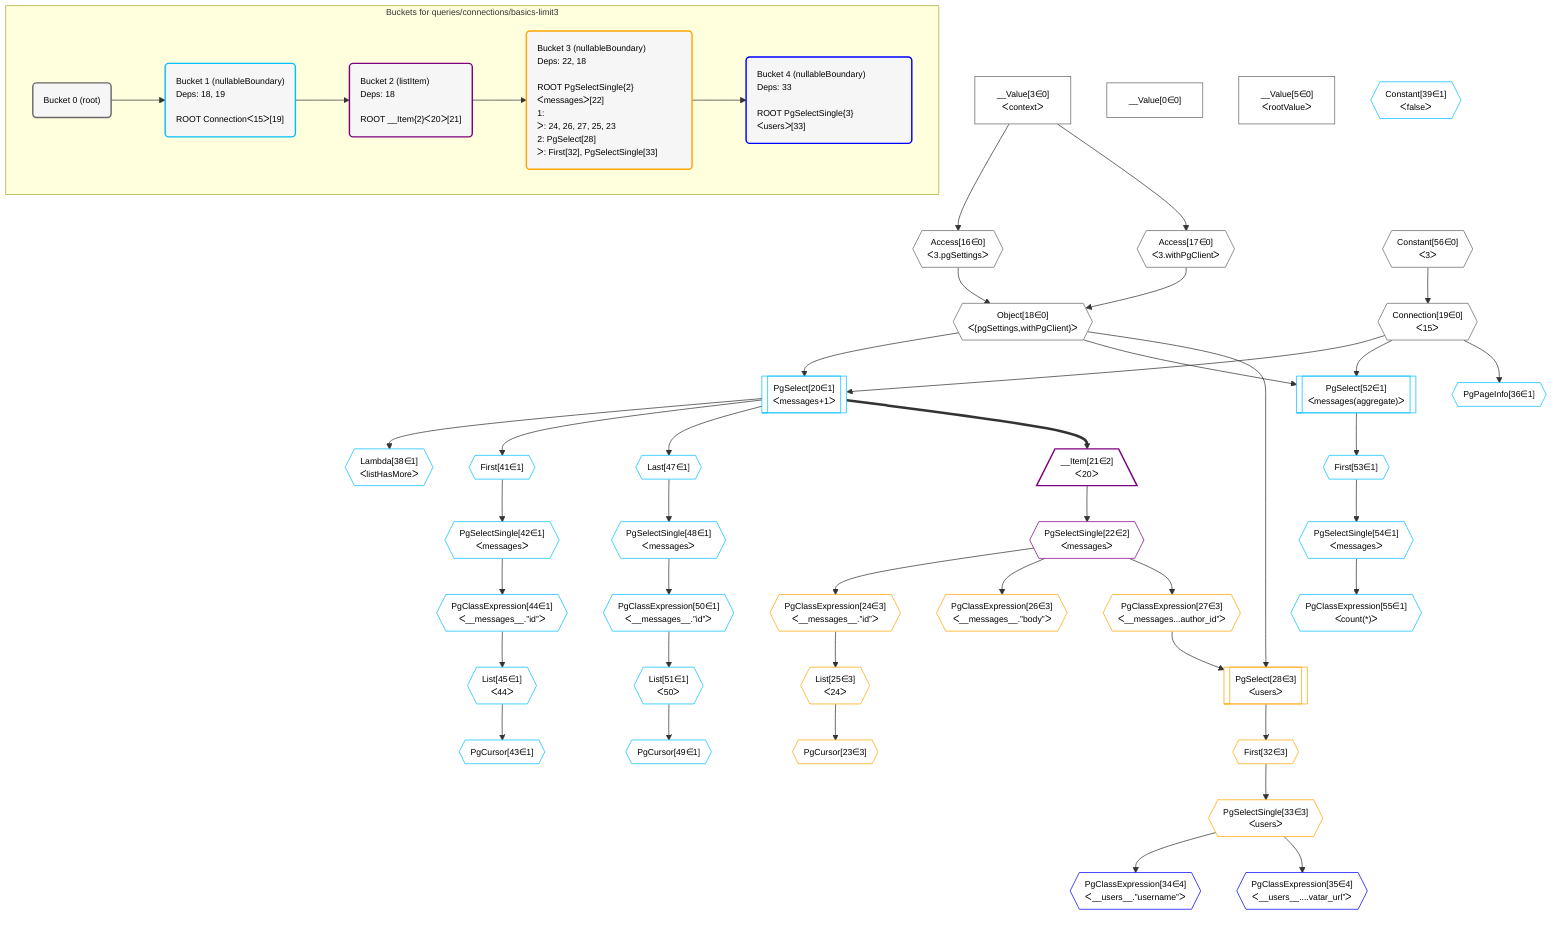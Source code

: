 %%{init: {'themeVariables': { 'fontSize': '12px'}}}%%
graph TD
    classDef path fill:#eee,stroke:#000,color:#000
    classDef plan fill:#fff,stroke-width:1px,color:#000
    classDef itemplan fill:#fff,stroke-width:2px,color:#000
    classDef unbatchedplan fill:#dff,stroke-width:1px,color:#000
    classDef sideeffectplan fill:#fcc,stroke-width:2px,color:#000
    classDef bucket fill:#f6f6f6,color:#000,stroke-width:2px,text-align:left


    %% plan dependencies
    Object18{{"Object[18∈0]<br />ᐸ{pgSettings,withPgClient}ᐳ"}}:::plan
    Access16{{"Access[16∈0]<br />ᐸ3.pgSettingsᐳ"}}:::plan
    Access17{{"Access[17∈0]<br />ᐸ3.withPgClientᐳ"}}:::plan
    Access16 & Access17 --> Object18
    __Value3["__Value[3∈0]<br />ᐸcontextᐳ"]:::plan
    __Value3 --> Access16
    __Value3 --> Access17
    Connection19{{"Connection[19∈0]<br />ᐸ15ᐳ"}}:::plan
    Constant56{{"Constant[56∈0]<br />ᐸ3ᐳ"}}:::plan
    Constant56 --> Connection19
    __Value0["__Value[0∈0]"]:::plan
    __Value5["__Value[5∈0]<br />ᐸrootValueᐳ"]:::plan
    PgSelect20[["PgSelect[20∈1]<br />ᐸmessages+1ᐳ"]]:::plan
    Object18 & Connection19 --> PgSelect20
    PgSelect52[["PgSelect[52∈1]<br />ᐸmessages(aggregate)ᐳ"]]:::plan
    Object18 & Connection19 --> PgSelect52
    PgPageInfo36{{"PgPageInfo[36∈1]"}}:::plan
    Connection19 --> PgPageInfo36
    Lambda38{{"Lambda[38∈1]<br />ᐸlistHasMoreᐳ"}}:::plan
    PgSelect20 --> Lambda38
    First41{{"First[41∈1]"}}:::plan
    PgSelect20 --> First41
    PgSelectSingle42{{"PgSelectSingle[42∈1]<br />ᐸmessagesᐳ"}}:::plan
    First41 --> PgSelectSingle42
    PgClassExpression44{{"PgClassExpression[44∈1]<br />ᐸ__messages__.”id”ᐳ"}}:::plan
    PgSelectSingle42 --> PgClassExpression44
    List45{{"List[45∈1]<br />ᐸ44ᐳ"}}:::plan
    PgClassExpression44 --> List45
    PgCursor43{{"PgCursor[43∈1]"}}:::plan
    List45 --> PgCursor43
    Last47{{"Last[47∈1]"}}:::plan
    PgSelect20 --> Last47
    PgSelectSingle48{{"PgSelectSingle[48∈1]<br />ᐸmessagesᐳ"}}:::plan
    Last47 --> PgSelectSingle48
    PgClassExpression50{{"PgClassExpression[50∈1]<br />ᐸ__messages__.”id”ᐳ"}}:::plan
    PgSelectSingle48 --> PgClassExpression50
    List51{{"List[51∈1]<br />ᐸ50ᐳ"}}:::plan
    PgClassExpression50 --> List51
    PgCursor49{{"PgCursor[49∈1]"}}:::plan
    List51 --> PgCursor49
    First53{{"First[53∈1]"}}:::plan
    PgSelect52 --> First53
    PgSelectSingle54{{"PgSelectSingle[54∈1]<br />ᐸmessagesᐳ"}}:::plan
    First53 --> PgSelectSingle54
    PgClassExpression55{{"PgClassExpression[55∈1]<br />ᐸcount(*)ᐳ"}}:::plan
    PgSelectSingle54 --> PgClassExpression55
    Constant39{{"Constant[39∈1]<br />ᐸfalseᐳ"}}:::plan
    __Item21[/"__Item[21∈2]<br />ᐸ20ᐳ"\]:::itemplan
    PgSelect20 ==> __Item21
    PgSelectSingle22{{"PgSelectSingle[22∈2]<br />ᐸmessagesᐳ"}}:::plan
    __Item21 --> PgSelectSingle22
    PgSelect28[["PgSelect[28∈3]<br />ᐸusersᐳ"]]:::plan
    PgClassExpression27{{"PgClassExpression[27∈3]<br />ᐸ__messages...author_id”ᐳ"}}:::plan
    Object18 & PgClassExpression27 --> PgSelect28
    PgClassExpression24{{"PgClassExpression[24∈3]<br />ᐸ__messages__.”id”ᐳ"}}:::plan
    PgSelectSingle22 --> PgClassExpression24
    List25{{"List[25∈3]<br />ᐸ24ᐳ"}}:::plan
    PgClassExpression24 --> List25
    PgCursor23{{"PgCursor[23∈3]"}}:::plan
    List25 --> PgCursor23
    PgClassExpression26{{"PgClassExpression[26∈3]<br />ᐸ__messages__.”body”ᐳ"}}:::plan
    PgSelectSingle22 --> PgClassExpression26
    PgSelectSingle22 --> PgClassExpression27
    First32{{"First[32∈3]"}}:::plan
    PgSelect28 --> First32
    PgSelectSingle33{{"PgSelectSingle[33∈3]<br />ᐸusersᐳ"}}:::plan
    First32 --> PgSelectSingle33
    PgClassExpression34{{"PgClassExpression[34∈4]<br />ᐸ__users__.”username”ᐳ"}}:::plan
    PgSelectSingle33 --> PgClassExpression34
    PgClassExpression35{{"PgClassExpression[35∈4]<br />ᐸ__users__....vatar_url”ᐳ"}}:::plan
    PgSelectSingle33 --> PgClassExpression35

    %% define steps

    subgraph "Buckets for queries/connections/basics-limit3"
    Bucket0("Bucket 0 (root)"):::bucket
    classDef bucket0 stroke:#696969
    class Bucket0,__Value0,__Value3,__Value5,Access16,Access17,Object18,Connection19,Constant56 bucket0
    Bucket1("Bucket 1 (nullableBoundary)<br />Deps: 18, 19<br /><br />ROOT Connectionᐸ15ᐳ[19]"):::bucket
    classDef bucket1 stroke:#00bfff
    class Bucket1,PgSelect20,PgPageInfo36,Lambda38,Constant39,First41,PgSelectSingle42,PgCursor43,PgClassExpression44,List45,Last47,PgSelectSingle48,PgCursor49,PgClassExpression50,List51,PgSelect52,First53,PgSelectSingle54,PgClassExpression55 bucket1
    Bucket2("Bucket 2 (listItem)<br />Deps: 18<br /><br />ROOT __Item{2}ᐸ20ᐳ[21]"):::bucket
    classDef bucket2 stroke:#7f007f
    class Bucket2,__Item21,PgSelectSingle22 bucket2
    Bucket3("Bucket 3 (nullableBoundary)<br />Deps: 22, 18<br /><br />ROOT PgSelectSingle{2}ᐸmessagesᐳ[22]<br />1: <br />ᐳ: 24, 26, 27, 25, 23<br />2: PgSelect[28]<br />ᐳ: First[32], PgSelectSingle[33]"):::bucket
    classDef bucket3 stroke:#ffa500
    class Bucket3,PgCursor23,PgClassExpression24,List25,PgClassExpression26,PgClassExpression27,PgSelect28,First32,PgSelectSingle33 bucket3
    Bucket4("Bucket 4 (nullableBoundary)<br />Deps: 33<br /><br />ROOT PgSelectSingle{3}ᐸusersᐳ[33]"):::bucket
    classDef bucket4 stroke:#0000ff
    class Bucket4,PgClassExpression34,PgClassExpression35 bucket4
    Bucket0 --> Bucket1
    Bucket1 --> Bucket2
    Bucket2 --> Bucket3
    Bucket3 --> Bucket4
    end